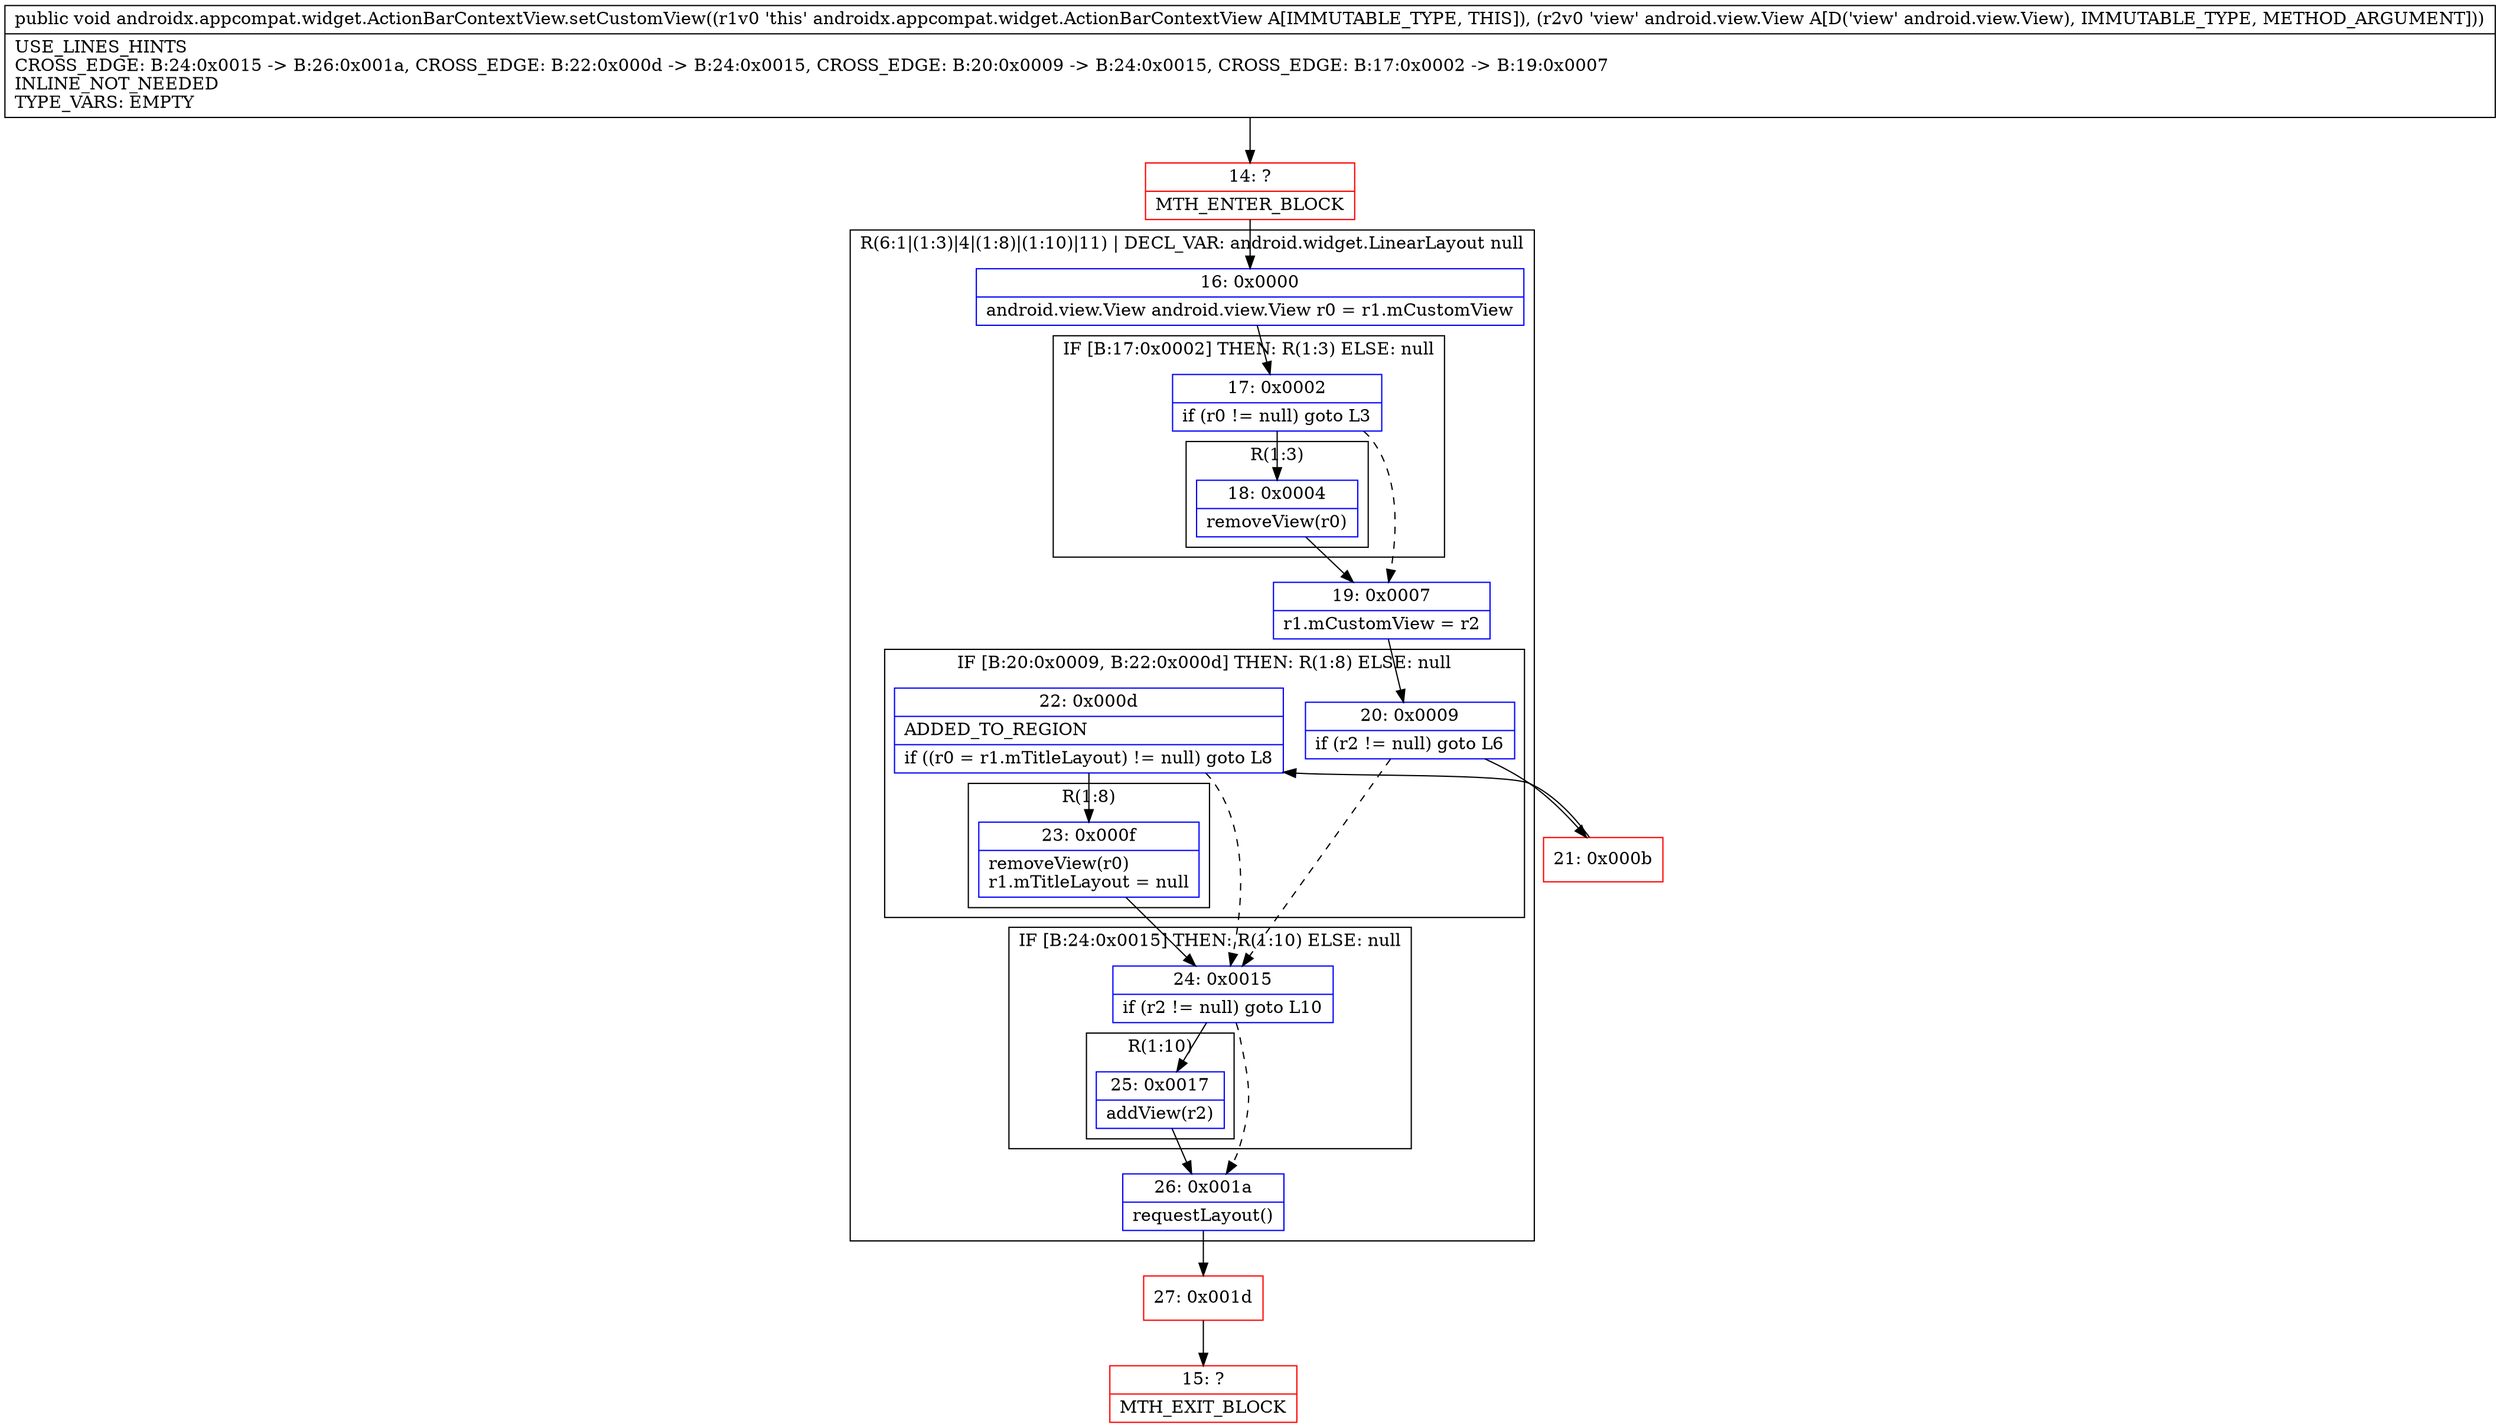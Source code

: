 digraph "CFG forandroidx.appcompat.widget.ActionBarContextView.setCustomView(Landroid\/view\/View;)V" {
subgraph cluster_Region_2050050115 {
label = "R(6:1|(1:3)|4|(1:8)|(1:10)|11) | DECL_VAR: android.widget.LinearLayout null\l";
node [shape=record,color=blue];
Node_16 [shape=record,label="{16\:\ 0x0000|android.view.View android.view.View r0 = r1.mCustomView\l}"];
subgraph cluster_IfRegion_2086787313 {
label = "IF [B:17:0x0002] THEN: R(1:3) ELSE: null";
node [shape=record,color=blue];
Node_17 [shape=record,label="{17\:\ 0x0002|if (r0 != null) goto L3\l}"];
subgraph cluster_Region_118304506 {
label = "R(1:3)";
node [shape=record,color=blue];
Node_18 [shape=record,label="{18\:\ 0x0004|removeView(r0)\l}"];
}
}
Node_19 [shape=record,label="{19\:\ 0x0007|r1.mCustomView = r2\l}"];
subgraph cluster_IfRegion_786145578 {
label = "IF [B:20:0x0009, B:22:0x000d] THEN: R(1:8) ELSE: null";
node [shape=record,color=blue];
Node_20 [shape=record,label="{20\:\ 0x0009|if (r2 != null) goto L6\l}"];
Node_22 [shape=record,label="{22\:\ 0x000d|ADDED_TO_REGION\l|if ((r0 = r1.mTitleLayout) != null) goto L8\l}"];
subgraph cluster_Region_754150049 {
label = "R(1:8)";
node [shape=record,color=blue];
Node_23 [shape=record,label="{23\:\ 0x000f|removeView(r0)\lr1.mTitleLayout = null\l}"];
}
}
subgraph cluster_IfRegion_1194380905 {
label = "IF [B:24:0x0015] THEN: R(1:10) ELSE: null";
node [shape=record,color=blue];
Node_24 [shape=record,label="{24\:\ 0x0015|if (r2 != null) goto L10\l}"];
subgraph cluster_Region_293166182 {
label = "R(1:10)";
node [shape=record,color=blue];
Node_25 [shape=record,label="{25\:\ 0x0017|addView(r2)\l}"];
}
}
Node_26 [shape=record,label="{26\:\ 0x001a|requestLayout()\l}"];
}
Node_14 [shape=record,color=red,label="{14\:\ ?|MTH_ENTER_BLOCK\l}"];
Node_21 [shape=record,color=red,label="{21\:\ 0x000b}"];
Node_27 [shape=record,color=red,label="{27\:\ 0x001d}"];
Node_15 [shape=record,color=red,label="{15\:\ ?|MTH_EXIT_BLOCK\l}"];
MethodNode[shape=record,label="{public void androidx.appcompat.widget.ActionBarContextView.setCustomView((r1v0 'this' androidx.appcompat.widget.ActionBarContextView A[IMMUTABLE_TYPE, THIS]), (r2v0 'view' android.view.View A[D('view' android.view.View), IMMUTABLE_TYPE, METHOD_ARGUMENT]))  | USE_LINES_HINTS\lCROSS_EDGE: B:24:0x0015 \-\> B:26:0x001a, CROSS_EDGE: B:22:0x000d \-\> B:24:0x0015, CROSS_EDGE: B:20:0x0009 \-\> B:24:0x0015, CROSS_EDGE: B:17:0x0002 \-\> B:19:0x0007\lINLINE_NOT_NEEDED\lTYPE_VARS: EMPTY\l}"];
MethodNode -> Node_14;Node_16 -> Node_17;
Node_17 -> Node_18;
Node_17 -> Node_19[style=dashed];
Node_18 -> Node_19;
Node_19 -> Node_20;
Node_20 -> Node_21;
Node_20 -> Node_24[style=dashed];
Node_22 -> Node_23;
Node_22 -> Node_24[style=dashed];
Node_23 -> Node_24;
Node_24 -> Node_25;
Node_24 -> Node_26[style=dashed];
Node_25 -> Node_26;
Node_26 -> Node_27;
Node_14 -> Node_16;
Node_21 -> Node_22;
Node_27 -> Node_15;
}

